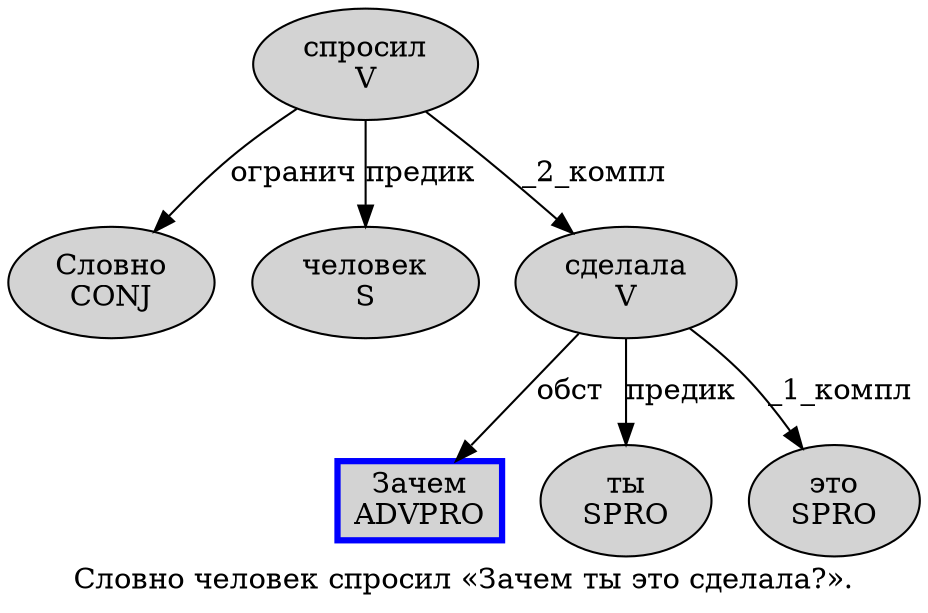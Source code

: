 digraph SENTENCE_719 {
	graph [label="Словно человек спросил «Зачем ты это сделала?»."]
	node [style=filled]
		0 [label="Словно
CONJ" color="" fillcolor=lightgray penwidth=1 shape=ellipse]
		1 [label="человек
S" color="" fillcolor=lightgray penwidth=1 shape=ellipse]
		2 [label="спросил
V" color="" fillcolor=lightgray penwidth=1 shape=ellipse]
		4 [label="Зачем
ADVPRO" color=blue fillcolor=lightgray penwidth=3 shape=box]
		5 [label="ты
SPRO" color="" fillcolor=lightgray penwidth=1 shape=ellipse]
		6 [label="это
SPRO" color="" fillcolor=lightgray penwidth=1 shape=ellipse]
		7 [label="сделала
V" color="" fillcolor=lightgray penwidth=1 shape=ellipse]
			2 -> 0 [label="огранич"]
			2 -> 1 [label="предик"]
			2 -> 7 [label="_2_компл"]
			7 -> 4 [label="обст"]
			7 -> 5 [label="предик"]
			7 -> 6 [label="_1_компл"]
}